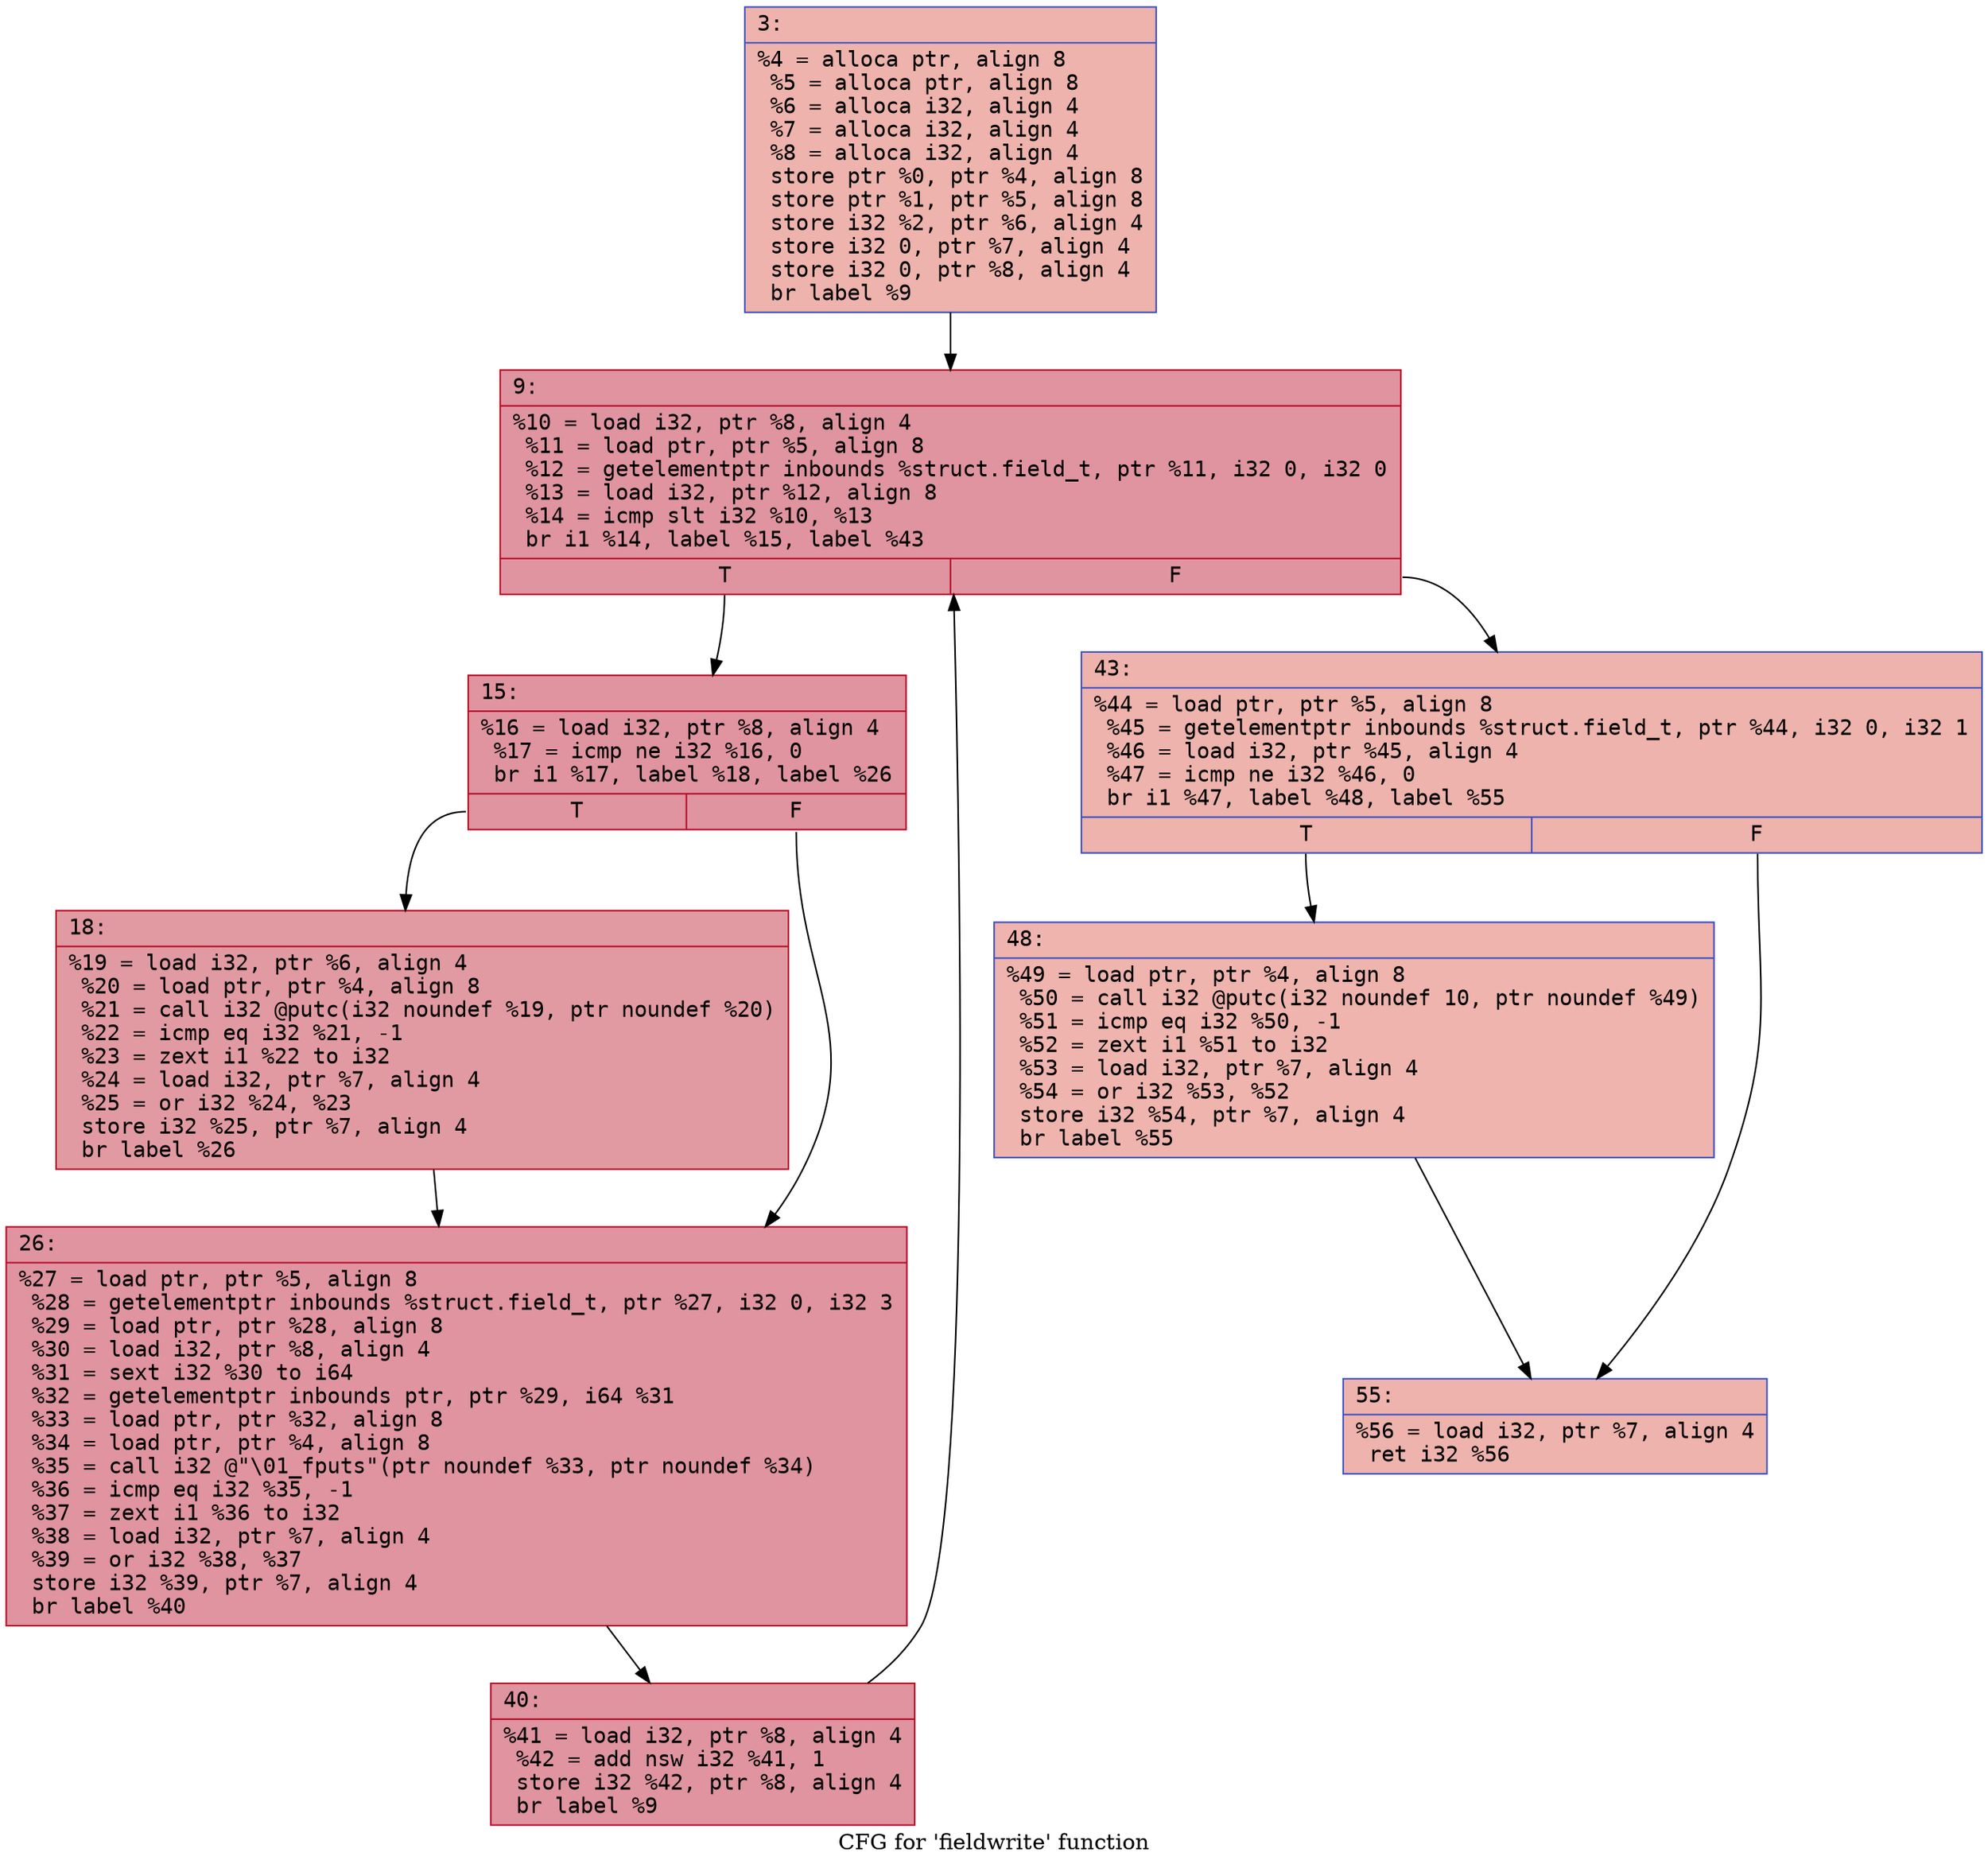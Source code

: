 digraph "CFG for 'fieldwrite' function" {
	label="CFG for 'fieldwrite' function";

	Node0x600003d044b0 [shape=record,color="#3d50c3ff", style=filled, fillcolor="#d6524470" fontname="Courier",label="{3:\l|  %4 = alloca ptr, align 8\l  %5 = alloca ptr, align 8\l  %6 = alloca i32, align 4\l  %7 = alloca i32, align 4\l  %8 = alloca i32, align 4\l  store ptr %0, ptr %4, align 8\l  store ptr %1, ptr %5, align 8\l  store i32 %2, ptr %6, align 4\l  store i32 0, ptr %7, align 4\l  store i32 0, ptr %8, align 4\l  br label %9\l}"];
	Node0x600003d044b0 -> Node0x600003d04500[tooltip="3 -> 9\nProbability 100.00%" ];
	Node0x600003d04500 [shape=record,color="#b70d28ff", style=filled, fillcolor="#b70d2870" fontname="Courier",label="{9:\l|  %10 = load i32, ptr %8, align 4\l  %11 = load ptr, ptr %5, align 8\l  %12 = getelementptr inbounds %struct.field_t, ptr %11, i32 0, i32 0\l  %13 = load i32, ptr %12, align 8\l  %14 = icmp slt i32 %10, %13\l  br i1 %14, label %15, label %43\l|{<s0>T|<s1>F}}"];
	Node0x600003d04500:s0 -> Node0x600003d04550[tooltip="9 -> 15\nProbability 96.88%" ];
	Node0x600003d04500:s1 -> Node0x600003d04690[tooltip="9 -> 43\nProbability 3.12%" ];
	Node0x600003d04550 [shape=record,color="#b70d28ff", style=filled, fillcolor="#b70d2870" fontname="Courier",label="{15:\l|  %16 = load i32, ptr %8, align 4\l  %17 = icmp ne i32 %16, 0\l  br i1 %17, label %18, label %26\l|{<s0>T|<s1>F}}"];
	Node0x600003d04550:s0 -> Node0x600003d045a0[tooltip="15 -> 18\nProbability 62.50%" ];
	Node0x600003d04550:s1 -> Node0x600003d045f0[tooltip="15 -> 26\nProbability 37.50%" ];
	Node0x600003d045a0 [shape=record,color="#b70d28ff", style=filled, fillcolor="#bb1b2c70" fontname="Courier",label="{18:\l|  %19 = load i32, ptr %6, align 4\l  %20 = load ptr, ptr %4, align 8\l  %21 = call i32 @putc(i32 noundef %19, ptr noundef %20)\l  %22 = icmp eq i32 %21, -1\l  %23 = zext i1 %22 to i32\l  %24 = load i32, ptr %7, align 4\l  %25 = or i32 %24, %23\l  store i32 %25, ptr %7, align 4\l  br label %26\l}"];
	Node0x600003d045a0 -> Node0x600003d045f0[tooltip="18 -> 26\nProbability 100.00%" ];
	Node0x600003d045f0 [shape=record,color="#b70d28ff", style=filled, fillcolor="#b70d2870" fontname="Courier",label="{26:\l|  %27 = load ptr, ptr %5, align 8\l  %28 = getelementptr inbounds %struct.field_t, ptr %27, i32 0, i32 3\l  %29 = load ptr, ptr %28, align 8\l  %30 = load i32, ptr %8, align 4\l  %31 = sext i32 %30 to i64\l  %32 = getelementptr inbounds ptr, ptr %29, i64 %31\l  %33 = load ptr, ptr %32, align 8\l  %34 = load ptr, ptr %4, align 8\l  %35 = call i32 @\"\\01_fputs\"(ptr noundef %33, ptr noundef %34)\l  %36 = icmp eq i32 %35, -1\l  %37 = zext i1 %36 to i32\l  %38 = load i32, ptr %7, align 4\l  %39 = or i32 %38, %37\l  store i32 %39, ptr %7, align 4\l  br label %40\l}"];
	Node0x600003d045f0 -> Node0x600003d04640[tooltip="26 -> 40\nProbability 100.00%" ];
	Node0x600003d04640 [shape=record,color="#b70d28ff", style=filled, fillcolor="#b70d2870" fontname="Courier",label="{40:\l|  %41 = load i32, ptr %8, align 4\l  %42 = add nsw i32 %41, 1\l  store i32 %42, ptr %8, align 4\l  br label %9\l}"];
	Node0x600003d04640 -> Node0x600003d04500[tooltip="40 -> 9\nProbability 100.00%" ];
	Node0x600003d04690 [shape=record,color="#3d50c3ff", style=filled, fillcolor="#d6524470" fontname="Courier",label="{43:\l|  %44 = load ptr, ptr %5, align 8\l  %45 = getelementptr inbounds %struct.field_t, ptr %44, i32 0, i32 1\l  %46 = load i32, ptr %45, align 4\l  %47 = icmp ne i32 %46, 0\l  br i1 %47, label %48, label %55\l|{<s0>T|<s1>F}}"];
	Node0x600003d04690:s0 -> Node0x600003d046e0[tooltip="43 -> 48\nProbability 62.50%" ];
	Node0x600003d04690:s1 -> Node0x600003d04730[tooltip="43 -> 55\nProbability 37.50%" ];
	Node0x600003d046e0 [shape=record,color="#3d50c3ff", style=filled, fillcolor="#d8564670" fontname="Courier",label="{48:\l|  %49 = load ptr, ptr %4, align 8\l  %50 = call i32 @putc(i32 noundef 10, ptr noundef %49)\l  %51 = icmp eq i32 %50, -1\l  %52 = zext i1 %51 to i32\l  %53 = load i32, ptr %7, align 4\l  %54 = or i32 %53, %52\l  store i32 %54, ptr %7, align 4\l  br label %55\l}"];
	Node0x600003d046e0 -> Node0x600003d04730[tooltip="48 -> 55\nProbability 100.00%" ];
	Node0x600003d04730 [shape=record,color="#3d50c3ff", style=filled, fillcolor="#d6524470" fontname="Courier",label="{55:\l|  %56 = load i32, ptr %7, align 4\l  ret i32 %56\l}"];
}
